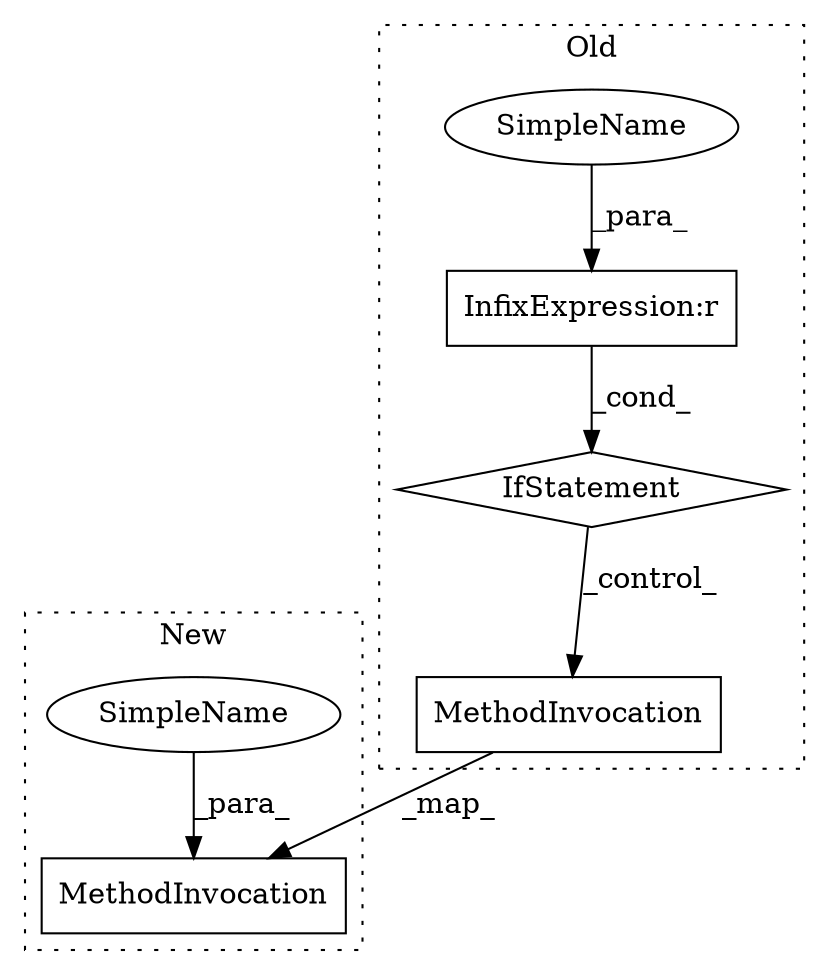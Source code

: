 digraph G {
subgraph cluster0 {
1 [label="IfStatement" a="25" s="29644,29684" l="4,6" shape="diamond"];
2 [label="MethodInvocation" a="32" s="29690,29723" l="19,1" shape="box"];
5 [label="SimpleName" a="42" s="29648" l="8" shape="ellipse"];
6 [label="InfixExpression:r" a="27" s="29656" l="-8" shape="box"];
label = "Old";
style="dotted";
}
subgraph cluster1 {
3 [label="MethodInvocation" a="32" s="28567,28608" l="19,1" shape="box"];
4 [label="SimpleName" a="42" s="28596" l="12" shape="ellipse"];
label = "New";
style="dotted";
}
1 -> 2 [label="_control_"];
2 -> 3 [label="_map_"];
4 -> 3 [label="_para_"];
5 -> 6 [label="_para_"];
6 -> 1 [label="_cond_"];
}